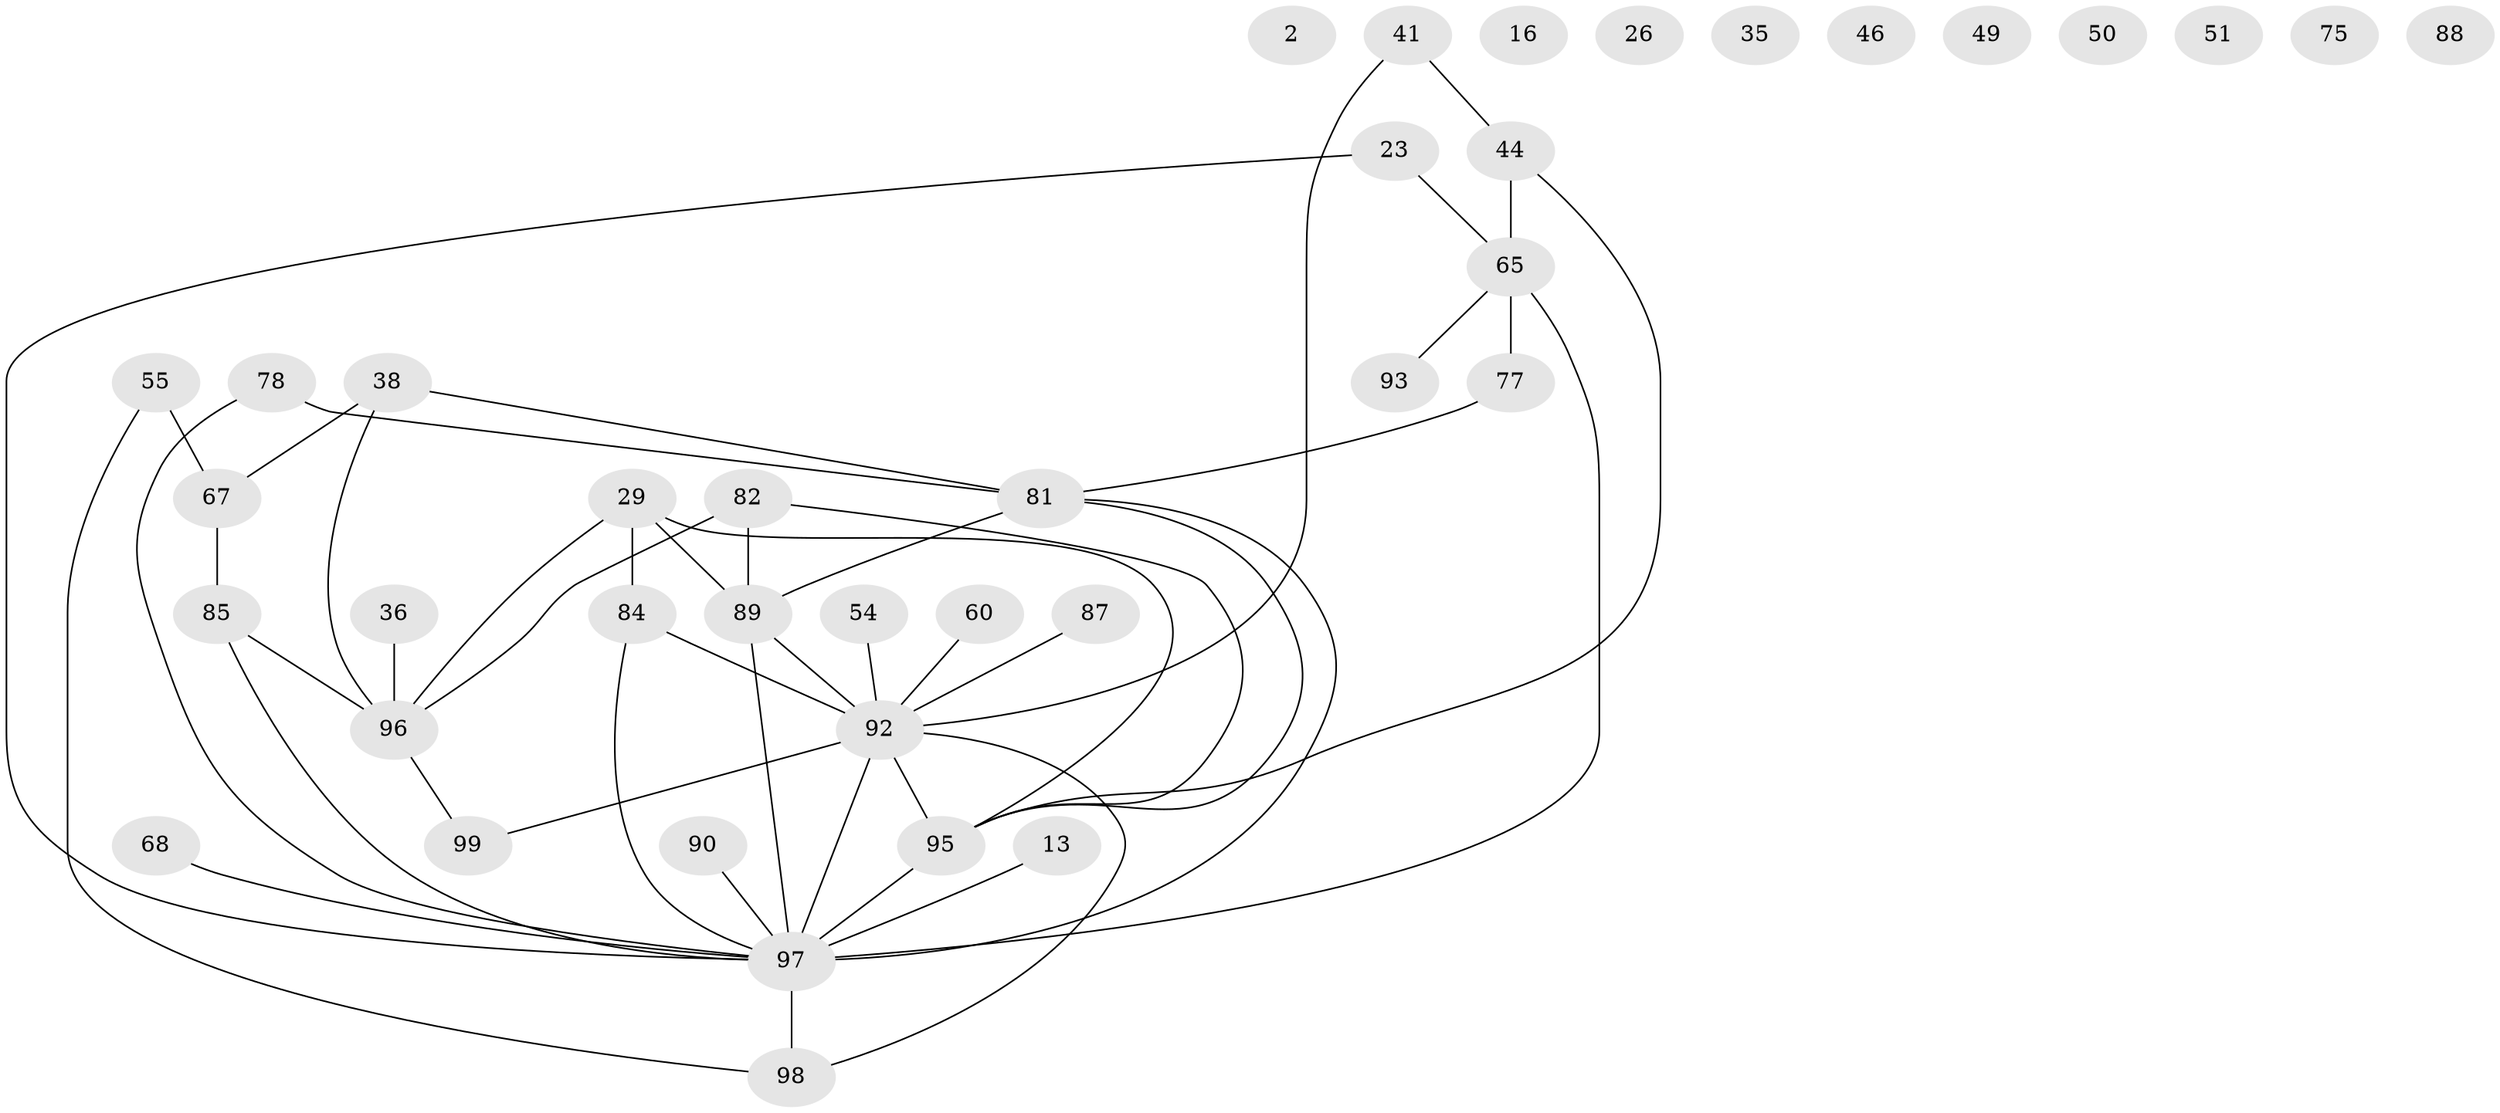 // original degree distribution, {2: 0.29292929292929293, 0: 0.09090909090909091, 1: 0.13131313131313133, 3: 0.20202020202020202, 6: 0.04040404040404041, 4: 0.1414141414141414, 5: 0.09090909090909091, 8: 0.010101010101010102}
// Generated by graph-tools (version 1.1) at 2025/42/03/04/25 21:42:44]
// undirected, 39 vertices, 48 edges
graph export_dot {
graph [start="1"]
  node [color=gray90,style=filled];
  2;
  13;
  16;
  23;
  26;
  29;
  35;
  36 [super="+3"];
  38 [super="+5"];
  41 [super="+4+11"];
  44;
  46;
  49;
  50;
  51 [super="+19"];
  54 [super="+47"];
  55 [super="+20"];
  60;
  65 [super="+24+48"];
  67 [super="+53"];
  68;
  75;
  77;
  78;
  81 [super="+7+76+42+61"];
  82 [super="+56"];
  84 [super="+80"];
  85 [super="+72+74"];
  87;
  88;
  89 [super="+15+83"];
  90 [super="+57+86"];
  92 [super="+52+30+12"];
  93 [super="+66"];
  95 [super="+34+71+94+91+69"];
  96 [super="+79+73"];
  97 [super="+28+22+64+63+58"];
  98 [super="+31+14"];
  99 [super="+6"];
  13 -- 97;
  23 -- 65;
  23 -- 97;
  29 -- 84 [weight=2];
  29 -- 96;
  29 -- 95;
  29 -- 89 [weight=2];
  36 -- 96;
  38 -- 67 [weight=2];
  38 -- 81 [weight=2];
  38 -- 96;
  41 -- 44 [weight=2];
  41 -- 92 [weight=2];
  44 -- 65 [weight=2];
  44 -- 95;
  54 -- 92;
  55 -- 67 [weight=2];
  55 -- 98;
  60 -- 92;
  65 -- 77;
  65 -- 93;
  65 -- 97 [weight=3];
  67 -- 85;
  68 -- 97;
  77 -- 81;
  78 -- 81;
  78 -- 97;
  81 -- 89;
  81 -- 95 [weight=2];
  81 -- 97;
  82 -- 96 [weight=2];
  82 -- 95;
  82 -- 89 [weight=2];
  84 -- 92;
  84 -- 97;
  85 -- 96 [weight=3];
  85 -- 97 [weight=4];
  87 -- 92;
  89 -- 92 [weight=2];
  89 -- 97;
  90 -- 97 [weight=2];
  92 -- 98 [weight=2];
  92 -- 97 [weight=3];
  92 -- 99;
  92 -- 95;
  95 -- 97;
  96 -- 99;
  97 -- 98 [weight=2];
}

